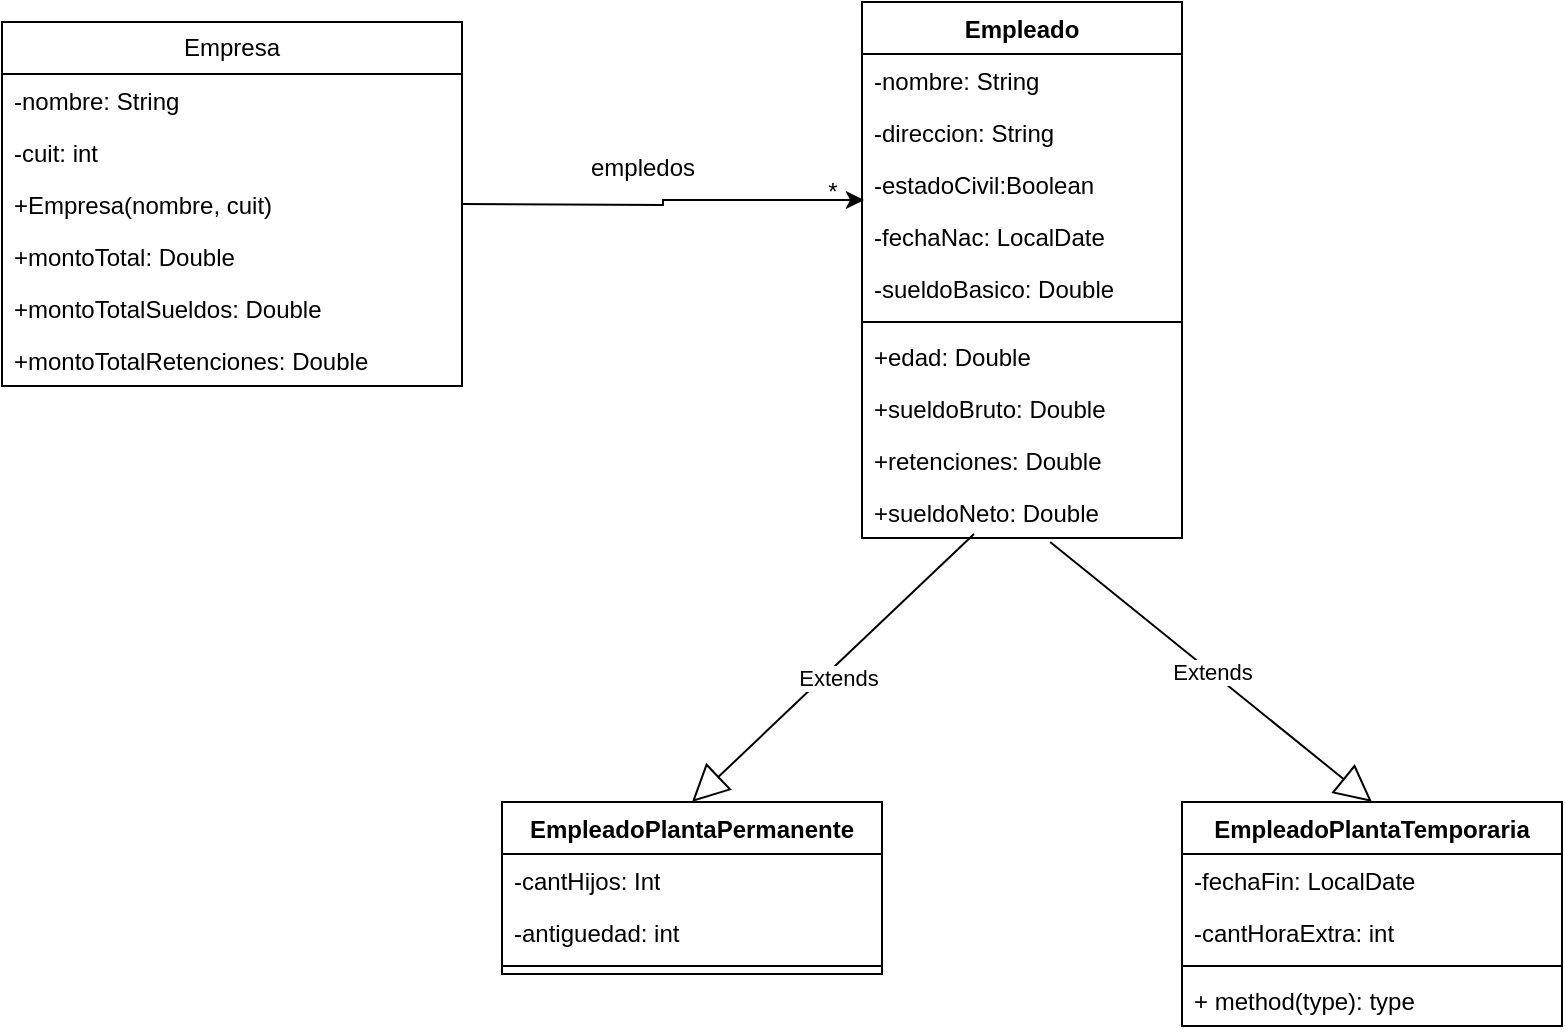 <mxfile version="24.0.7" type="device">
  <diagram id="C5RBs43oDa-KdzZeNtuy" name="Page-1">
    <mxGraphModel dx="1947" dy="1637" grid="1" gridSize="10" guides="1" tooltips="1" connect="1" arrows="1" fold="1" page="1" pageScale="1" pageWidth="827" pageHeight="1169" math="0" shadow="0">
      <root>
        <mxCell id="WIyWlLk6GJQsqaUBKTNV-0" />
        <mxCell id="WIyWlLk6GJQsqaUBKTNV-1" parent="WIyWlLk6GJQsqaUBKTNV-0" />
        <mxCell id="wtdOXrSVTWyWfpFJJiZH-0" value="Empresa" style="swimlane;fontStyle=0;childLayout=stackLayout;horizontal=1;startSize=26;fillColor=none;horizontalStack=0;resizeParent=1;resizeParentMax=0;resizeLast=0;collapsible=1;marginBottom=0;whiteSpace=wrap;html=1;" vertex="1" parent="WIyWlLk6GJQsqaUBKTNV-1">
          <mxGeometry x="-60" y="-20" width="230" height="182" as="geometry" />
        </mxCell>
        <mxCell id="wtdOXrSVTWyWfpFJJiZH-1" value="-nombre: String" style="text;strokeColor=none;fillColor=none;align=left;verticalAlign=top;spacingLeft=4;spacingRight=4;overflow=hidden;rotatable=0;points=[[0,0.5],[1,0.5]];portConstraint=eastwest;whiteSpace=wrap;html=1;" vertex="1" parent="wtdOXrSVTWyWfpFJJiZH-0">
          <mxGeometry y="26" width="230" height="26" as="geometry" />
        </mxCell>
        <mxCell id="wtdOXrSVTWyWfpFJJiZH-2" value="-cuit: int" style="text;strokeColor=none;fillColor=none;align=left;verticalAlign=top;spacingLeft=4;spacingRight=4;overflow=hidden;rotatable=0;points=[[0,0.5],[1,0.5]];portConstraint=eastwest;whiteSpace=wrap;html=1;" vertex="1" parent="wtdOXrSVTWyWfpFJJiZH-0">
          <mxGeometry y="52" width="230" height="26" as="geometry" />
        </mxCell>
        <mxCell id="wtdOXrSVTWyWfpFJJiZH-36" value="+Empresa(nombre, cuit)" style="text;strokeColor=none;fillColor=none;align=left;verticalAlign=top;spacingLeft=4;spacingRight=4;overflow=hidden;rotatable=0;points=[[0,0.5],[1,0.5]];portConstraint=eastwest;whiteSpace=wrap;html=1;" vertex="1" parent="wtdOXrSVTWyWfpFJJiZH-0">
          <mxGeometry y="78" width="230" height="26" as="geometry" />
        </mxCell>
        <mxCell id="wtdOXrSVTWyWfpFJJiZH-37" value="+montoTotal: Double" style="text;strokeColor=none;fillColor=none;align=left;verticalAlign=top;spacingLeft=4;spacingRight=4;overflow=hidden;rotatable=0;points=[[0,0.5],[1,0.5]];portConstraint=eastwest;whiteSpace=wrap;html=1;" vertex="1" parent="wtdOXrSVTWyWfpFJJiZH-0">
          <mxGeometry y="104" width="230" height="26" as="geometry" />
        </mxCell>
        <mxCell id="wtdOXrSVTWyWfpFJJiZH-38" value="+montoTotalSueldos: Double" style="text;strokeColor=none;fillColor=none;align=left;verticalAlign=top;spacingLeft=4;spacingRight=4;overflow=hidden;rotatable=0;points=[[0,0.5],[1,0.5]];portConstraint=eastwest;whiteSpace=wrap;html=1;" vertex="1" parent="wtdOXrSVTWyWfpFJJiZH-0">
          <mxGeometry y="130" width="230" height="26" as="geometry" />
        </mxCell>
        <mxCell id="wtdOXrSVTWyWfpFJJiZH-4" value="+montoTotalRetenciones: Double" style="text;strokeColor=none;fillColor=none;align=left;verticalAlign=top;spacingLeft=4;spacingRight=4;overflow=hidden;rotatable=0;points=[[0,0.5],[1,0.5]];portConstraint=eastwest;whiteSpace=wrap;html=1;" vertex="1" parent="wtdOXrSVTWyWfpFJJiZH-0">
          <mxGeometry y="156" width="230" height="26" as="geometry" />
        </mxCell>
        <mxCell id="wtdOXrSVTWyWfpFJJiZH-5" value="Empleado" style="swimlane;fontStyle=1;align=center;verticalAlign=top;childLayout=stackLayout;horizontal=1;startSize=26;horizontalStack=0;resizeParent=1;resizeParentMax=0;resizeLast=0;collapsible=1;marginBottom=0;whiteSpace=wrap;html=1;" vertex="1" parent="WIyWlLk6GJQsqaUBKTNV-1">
          <mxGeometry x="370" y="-30" width="160" height="268" as="geometry" />
        </mxCell>
        <mxCell id="wtdOXrSVTWyWfpFJJiZH-6" value="-nombre: String" style="text;strokeColor=none;fillColor=none;align=left;verticalAlign=top;spacingLeft=4;spacingRight=4;overflow=hidden;rotatable=0;points=[[0,0.5],[1,0.5]];portConstraint=eastwest;whiteSpace=wrap;html=1;" vertex="1" parent="wtdOXrSVTWyWfpFJJiZH-5">
          <mxGeometry y="26" width="160" height="26" as="geometry" />
        </mxCell>
        <mxCell id="wtdOXrSVTWyWfpFJJiZH-9" value="-direccion: String" style="text;strokeColor=none;fillColor=none;align=left;verticalAlign=top;spacingLeft=4;spacingRight=4;overflow=hidden;rotatable=0;points=[[0,0.5],[1,0.5]];portConstraint=eastwest;whiteSpace=wrap;html=1;" vertex="1" parent="wtdOXrSVTWyWfpFJJiZH-5">
          <mxGeometry y="52" width="160" height="26" as="geometry" />
        </mxCell>
        <mxCell id="wtdOXrSVTWyWfpFJJiZH-10" value="-estadoCivil:Boolean" style="text;strokeColor=none;fillColor=none;align=left;verticalAlign=top;spacingLeft=4;spacingRight=4;overflow=hidden;rotatable=0;points=[[0,0.5],[1,0.5]];portConstraint=eastwest;whiteSpace=wrap;html=1;" vertex="1" parent="wtdOXrSVTWyWfpFJJiZH-5">
          <mxGeometry y="78" width="160" height="26" as="geometry" />
        </mxCell>
        <mxCell id="wtdOXrSVTWyWfpFJJiZH-11" value="-fechaNac: LocalDate" style="text;strokeColor=none;fillColor=none;align=left;verticalAlign=top;spacingLeft=4;spacingRight=4;overflow=hidden;rotatable=0;points=[[0,0.5],[1,0.5]];portConstraint=eastwest;whiteSpace=wrap;html=1;" vertex="1" parent="wtdOXrSVTWyWfpFJJiZH-5">
          <mxGeometry y="104" width="160" height="26" as="geometry" />
        </mxCell>
        <mxCell id="wtdOXrSVTWyWfpFJJiZH-12" value="-sueldoBasico: Double" style="text;strokeColor=none;fillColor=none;align=left;verticalAlign=top;spacingLeft=4;spacingRight=4;overflow=hidden;rotatable=0;points=[[0,0.5],[1,0.5]];portConstraint=eastwest;whiteSpace=wrap;html=1;" vertex="1" parent="wtdOXrSVTWyWfpFJJiZH-5">
          <mxGeometry y="130" width="160" height="26" as="geometry" />
        </mxCell>
        <mxCell id="wtdOXrSVTWyWfpFJJiZH-7" value="" style="line;strokeWidth=1;fillColor=none;align=left;verticalAlign=middle;spacingTop=-1;spacingLeft=3;spacingRight=3;rotatable=0;labelPosition=right;points=[];portConstraint=eastwest;strokeColor=inherit;" vertex="1" parent="wtdOXrSVTWyWfpFJJiZH-5">
          <mxGeometry y="156" width="160" height="8" as="geometry" />
        </mxCell>
        <mxCell id="wtdOXrSVTWyWfpFJJiZH-8" value="+edad: Double" style="text;strokeColor=none;fillColor=none;align=left;verticalAlign=top;spacingLeft=4;spacingRight=4;overflow=hidden;rotatable=0;points=[[0,0.5],[1,0.5]];portConstraint=eastwest;whiteSpace=wrap;html=1;" vertex="1" parent="wtdOXrSVTWyWfpFJJiZH-5">
          <mxGeometry y="164" width="160" height="26" as="geometry" />
        </mxCell>
        <mxCell id="wtdOXrSVTWyWfpFJJiZH-33" value="+sueldoBruto: Double" style="text;strokeColor=none;fillColor=none;align=left;verticalAlign=top;spacingLeft=4;spacingRight=4;overflow=hidden;rotatable=0;points=[[0,0.5],[1,0.5]];portConstraint=eastwest;whiteSpace=wrap;html=1;" vertex="1" parent="wtdOXrSVTWyWfpFJJiZH-5">
          <mxGeometry y="190" width="160" height="26" as="geometry" />
        </mxCell>
        <mxCell id="wtdOXrSVTWyWfpFJJiZH-34" value="+retenciones: Double" style="text;strokeColor=none;fillColor=none;align=left;verticalAlign=top;spacingLeft=4;spacingRight=4;overflow=hidden;rotatable=0;points=[[0,0.5],[1,0.5]];portConstraint=eastwest;whiteSpace=wrap;html=1;" vertex="1" parent="wtdOXrSVTWyWfpFJJiZH-5">
          <mxGeometry y="216" width="160" height="26" as="geometry" />
        </mxCell>
        <mxCell id="wtdOXrSVTWyWfpFJJiZH-35" value="+sueldoNeto: Double" style="text;strokeColor=none;fillColor=none;align=left;verticalAlign=top;spacingLeft=4;spacingRight=4;overflow=hidden;rotatable=0;points=[[0,0.5],[1,0.5]];portConstraint=eastwest;whiteSpace=wrap;html=1;" vertex="1" parent="wtdOXrSVTWyWfpFJJiZH-5">
          <mxGeometry y="242" width="160" height="26" as="geometry" />
        </mxCell>
        <mxCell id="wtdOXrSVTWyWfpFJJiZH-13" value="EmpleadoPlantaPermanente" style="swimlane;fontStyle=1;align=center;verticalAlign=top;childLayout=stackLayout;horizontal=1;startSize=26;horizontalStack=0;resizeParent=1;resizeParentMax=0;resizeLast=0;collapsible=1;marginBottom=0;whiteSpace=wrap;html=1;" vertex="1" parent="WIyWlLk6GJQsqaUBKTNV-1">
          <mxGeometry x="190" y="370" width="190" height="86" as="geometry" />
        </mxCell>
        <mxCell id="wtdOXrSVTWyWfpFJJiZH-14" value="-cantHijos: Int" style="text;strokeColor=none;fillColor=none;align=left;verticalAlign=top;spacingLeft=4;spacingRight=4;overflow=hidden;rotatable=0;points=[[0,0.5],[1,0.5]];portConstraint=eastwest;whiteSpace=wrap;html=1;" vertex="1" parent="wtdOXrSVTWyWfpFJJiZH-13">
          <mxGeometry y="26" width="190" height="26" as="geometry" />
        </mxCell>
        <mxCell id="wtdOXrSVTWyWfpFJJiZH-30" value="-antiguedad: int" style="text;strokeColor=none;fillColor=none;align=left;verticalAlign=top;spacingLeft=4;spacingRight=4;overflow=hidden;rotatable=0;points=[[0,0.5],[1,0.5]];portConstraint=eastwest;whiteSpace=wrap;html=1;" vertex="1" parent="wtdOXrSVTWyWfpFJJiZH-13">
          <mxGeometry y="52" width="190" height="26" as="geometry" />
        </mxCell>
        <mxCell id="wtdOXrSVTWyWfpFJJiZH-15" value="" style="line;strokeWidth=1;fillColor=none;align=left;verticalAlign=middle;spacingTop=-1;spacingLeft=3;spacingRight=3;rotatable=0;labelPosition=right;points=[];portConstraint=eastwest;strokeColor=inherit;" vertex="1" parent="wtdOXrSVTWyWfpFJJiZH-13">
          <mxGeometry y="78" width="190" height="8" as="geometry" />
        </mxCell>
        <mxCell id="wtdOXrSVTWyWfpFJJiZH-18" value="EmpleadoPlantaTemporaria" style="swimlane;fontStyle=1;align=center;verticalAlign=top;childLayout=stackLayout;horizontal=1;startSize=26;horizontalStack=0;resizeParent=1;resizeParentMax=0;resizeLast=0;collapsible=1;marginBottom=0;whiteSpace=wrap;html=1;" vertex="1" parent="WIyWlLk6GJQsqaUBKTNV-1">
          <mxGeometry x="530" y="370" width="190" height="112" as="geometry" />
        </mxCell>
        <mxCell id="wtdOXrSVTWyWfpFJJiZH-19" value="-fechaFin: LocalDate" style="text;strokeColor=none;fillColor=none;align=left;verticalAlign=top;spacingLeft=4;spacingRight=4;overflow=hidden;rotatable=0;points=[[0,0.5],[1,0.5]];portConstraint=eastwest;whiteSpace=wrap;html=1;" vertex="1" parent="wtdOXrSVTWyWfpFJJiZH-18">
          <mxGeometry y="26" width="190" height="26" as="geometry" />
        </mxCell>
        <mxCell id="wtdOXrSVTWyWfpFJJiZH-32" value="-cantHoraExtra: int" style="text;strokeColor=none;fillColor=none;align=left;verticalAlign=top;spacingLeft=4;spacingRight=4;overflow=hidden;rotatable=0;points=[[0,0.5],[1,0.5]];portConstraint=eastwest;whiteSpace=wrap;html=1;" vertex="1" parent="wtdOXrSVTWyWfpFJJiZH-18">
          <mxGeometry y="52" width="190" height="26" as="geometry" />
        </mxCell>
        <mxCell id="wtdOXrSVTWyWfpFJJiZH-20" value="" style="line;strokeWidth=1;fillColor=none;align=left;verticalAlign=middle;spacingTop=-1;spacingLeft=3;spacingRight=3;rotatable=0;labelPosition=right;points=[];portConstraint=eastwest;strokeColor=inherit;" vertex="1" parent="wtdOXrSVTWyWfpFJJiZH-18">
          <mxGeometry y="78" width="190" height="8" as="geometry" />
        </mxCell>
        <mxCell id="wtdOXrSVTWyWfpFJJiZH-21" value="+ method(type): type" style="text;strokeColor=none;fillColor=none;align=left;verticalAlign=top;spacingLeft=4;spacingRight=4;overflow=hidden;rotatable=0;points=[[0,0.5],[1,0.5]];portConstraint=eastwest;whiteSpace=wrap;html=1;" vertex="1" parent="wtdOXrSVTWyWfpFJJiZH-18">
          <mxGeometry y="86" width="190" height="26" as="geometry" />
        </mxCell>
        <mxCell id="wtdOXrSVTWyWfpFJJiZH-25" value="Extends" style="endArrow=block;endSize=16;endFill=0;html=1;rounded=0;entryX=0.5;entryY=0;entryDx=0;entryDy=0;exitX=0.35;exitY=0.923;exitDx=0;exitDy=0;exitPerimeter=0;" edge="1" parent="WIyWlLk6GJQsqaUBKTNV-1" source="wtdOXrSVTWyWfpFJJiZH-35" target="wtdOXrSVTWyWfpFJJiZH-13">
          <mxGeometry x="-0.0" y="6" width="160" relative="1" as="geometry">
            <mxPoint x="180.0" y="130.002" as="sourcePoint" />
            <mxPoint x="332.04" y="200.99" as="targetPoint" />
            <Array as="points" />
            <mxPoint x="-1" as="offset" />
          </mxGeometry>
        </mxCell>
        <mxCell id="wtdOXrSVTWyWfpFJJiZH-26" value="Extends" style="endArrow=block;endSize=16;endFill=0;html=1;rounded=0;entryX=0.5;entryY=0;entryDx=0;entryDy=0;exitX=0.588;exitY=1.077;exitDx=0;exitDy=0;exitPerimeter=0;" edge="1" parent="WIyWlLk6GJQsqaUBKTNV-1" source="wtdOXrSVTWyWfpFJJiZH-35" target="wtdOXrSVTWyWfpFJJiZH-18">
          <mxGeometry width="160" relative="1" as="geometry">
            <mxPoint x="463" y="169" as="sourcePoint" />
            <mxPoint x="615" y="240" as="targetPoint" />
          </mxGeometry>
        </mxCell>
        <mxCell id="wtdOXrSVTWyWfpFJJiZH-27" style="edgeStyle=orthogonalEdgeStyle;rounded=0;orthogonalLoop=1;jettySize=auto;html=1;entryX=0.006;entryY=0.808;entryDx=0;entryDy=0;entryPerimeter=0;" edge="1" parent="WIyWlLk6GJQsqaUBKTNV-1" target="wtdOXrSVTWyWfpFJJiZH-10">
          <mxGeometry relative="1" as="geometry">
            <mxPoint x="170" y="71" as="sourcePoint" />
          </mxGeometry>
        </mxCell>
        <mxCell id="wtdOXrSVTWyWfpFJJiZH-28" value="*" style="text;html=1;align=center;verticalAlign=middle;resizable=0;points=[];autosize=1;strokeColor=none;fillColor=none;" vertex="1" parent="WIyWlLk6GJQsqaUBKTNV-1">
          <mxGeometry x="340" y="50" width="30" height="30" as="geometry" />
        </mxCell>
        <mxCell id="wtdOXrSVTWyWfpFJJiZH-29" value="empledos" style="text;html=1;align=center;verticalAlign=middle;resizable=0;points=[];autosize=1;strokeColor=none;fillColor=none;" vertex="1" parent="WIyWlLk6GJQsqaUBKTNV-1">
          <mxGeometry x="220" y="38" width="80" height="30" as="geometry" />
        </mxCell>
      </root>
    </mxGraphModel>
  </diagram>
</mxfile>

